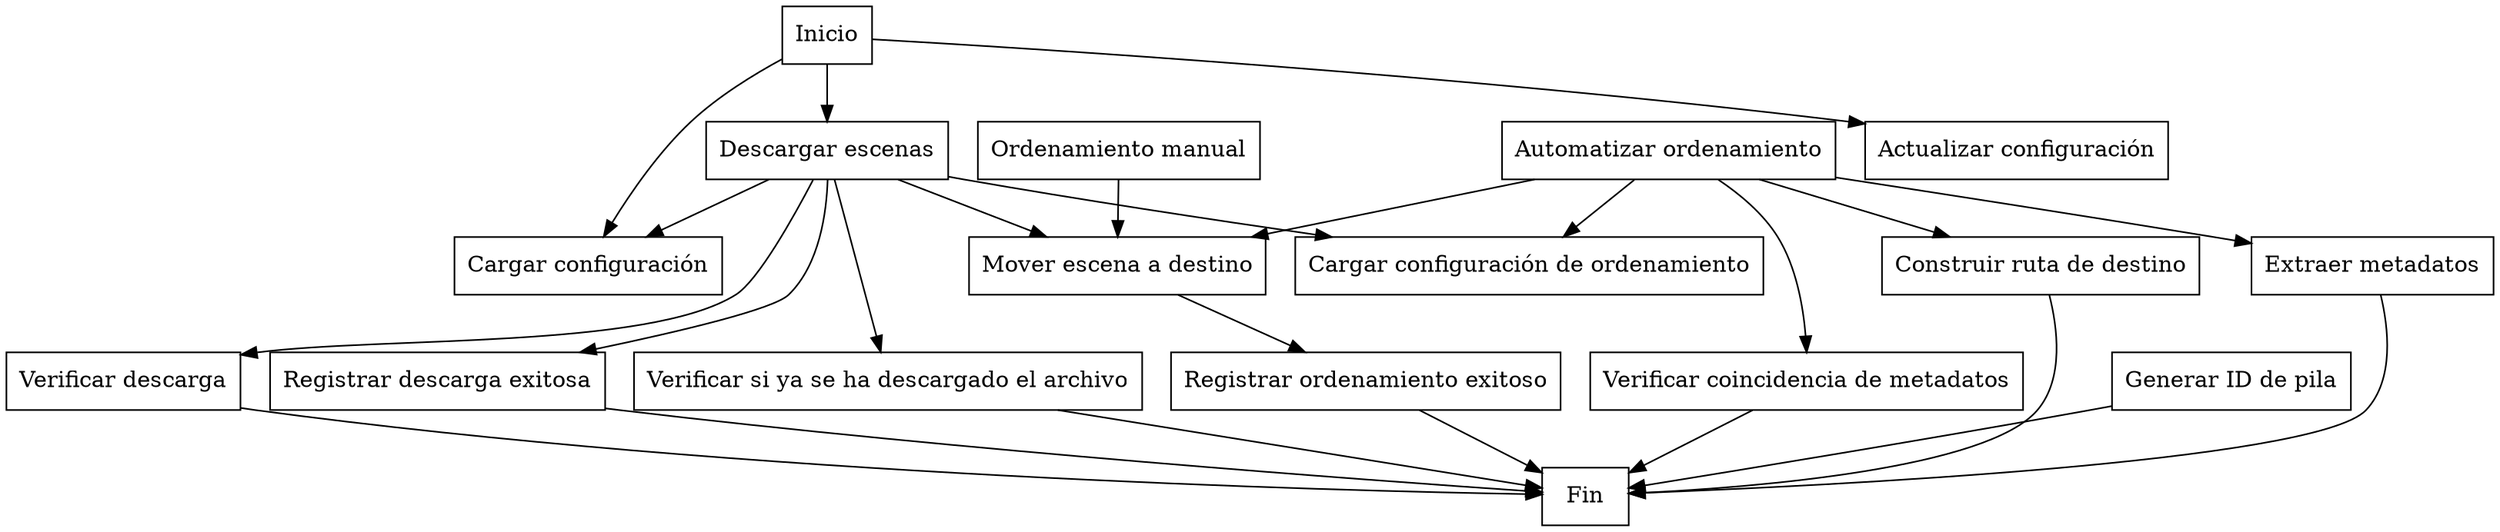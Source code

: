 //generado en Graphviz Online: https://dreampuf.github.io/GraphvizOnline/

digraph python_code {
    node [shape="box"];
    
    start [label="Inicio"];
    load_config [label="Cargar configuración"];
    update_config [label="Actualizar configuración"];
    download_scenes [label="Descargar escenas"];
    verify_download [label="Verificar descarga"];
    log_successful_download [label="Registrar descarga exitosa"];
    is_already_downloaded [label="Verificar si ya se ha descargado el archivo"];
    load_sorting_config [label="Cargar configuración de ordenamiento"];
    move_scene [label="Mover escena a destino"];
    log_successful_sorting [label="Registrar ordenamiento exitoso"];
    automate_sorting [label="Automatizar ordenamiento"];
    manual_sorting [label="Ordenamiento manual"];
    metadata_matches [label="Verificar coincidencia de metadatos"];
    build_destination_path [label="Construir ruta de destino"];
    generate_stack_id [label="Generar ID de pila"];
    extract_metadata [label="Extraer metadatos"];
    end [label="Fin"];

    start -> load_config;
    start -> update_config;
    start -> download_scenes;
    download_scenes -> load_config;
    download_scenes -> verify_download;
    download_scenes -> log_successful_download;
    download_scenes -> is_already_downloaded;
    download_scenes -> load_sorting_config;
    download_scenes -> move_scene;
    verify_download -> end;
    log_successful_download -> end;
    is_already_downloaded -> end;
    move_scene -> log_successful_sorting;
    log_successful_sorting -> end;
    automate_sorting -> load_sorting_config;
    automate_sorting -> extract_metadata;
    automate_sorting -> metadata_matches;
    automate_sorting -> build_destination_path;
    automate_sorting -> move_scene;
    manual_sorting -> move_scene;
    metadata_matches -> end;
    build_destination_path -> end;
    generate_stack_id -> end;
    extract_metadata -> end;
}

